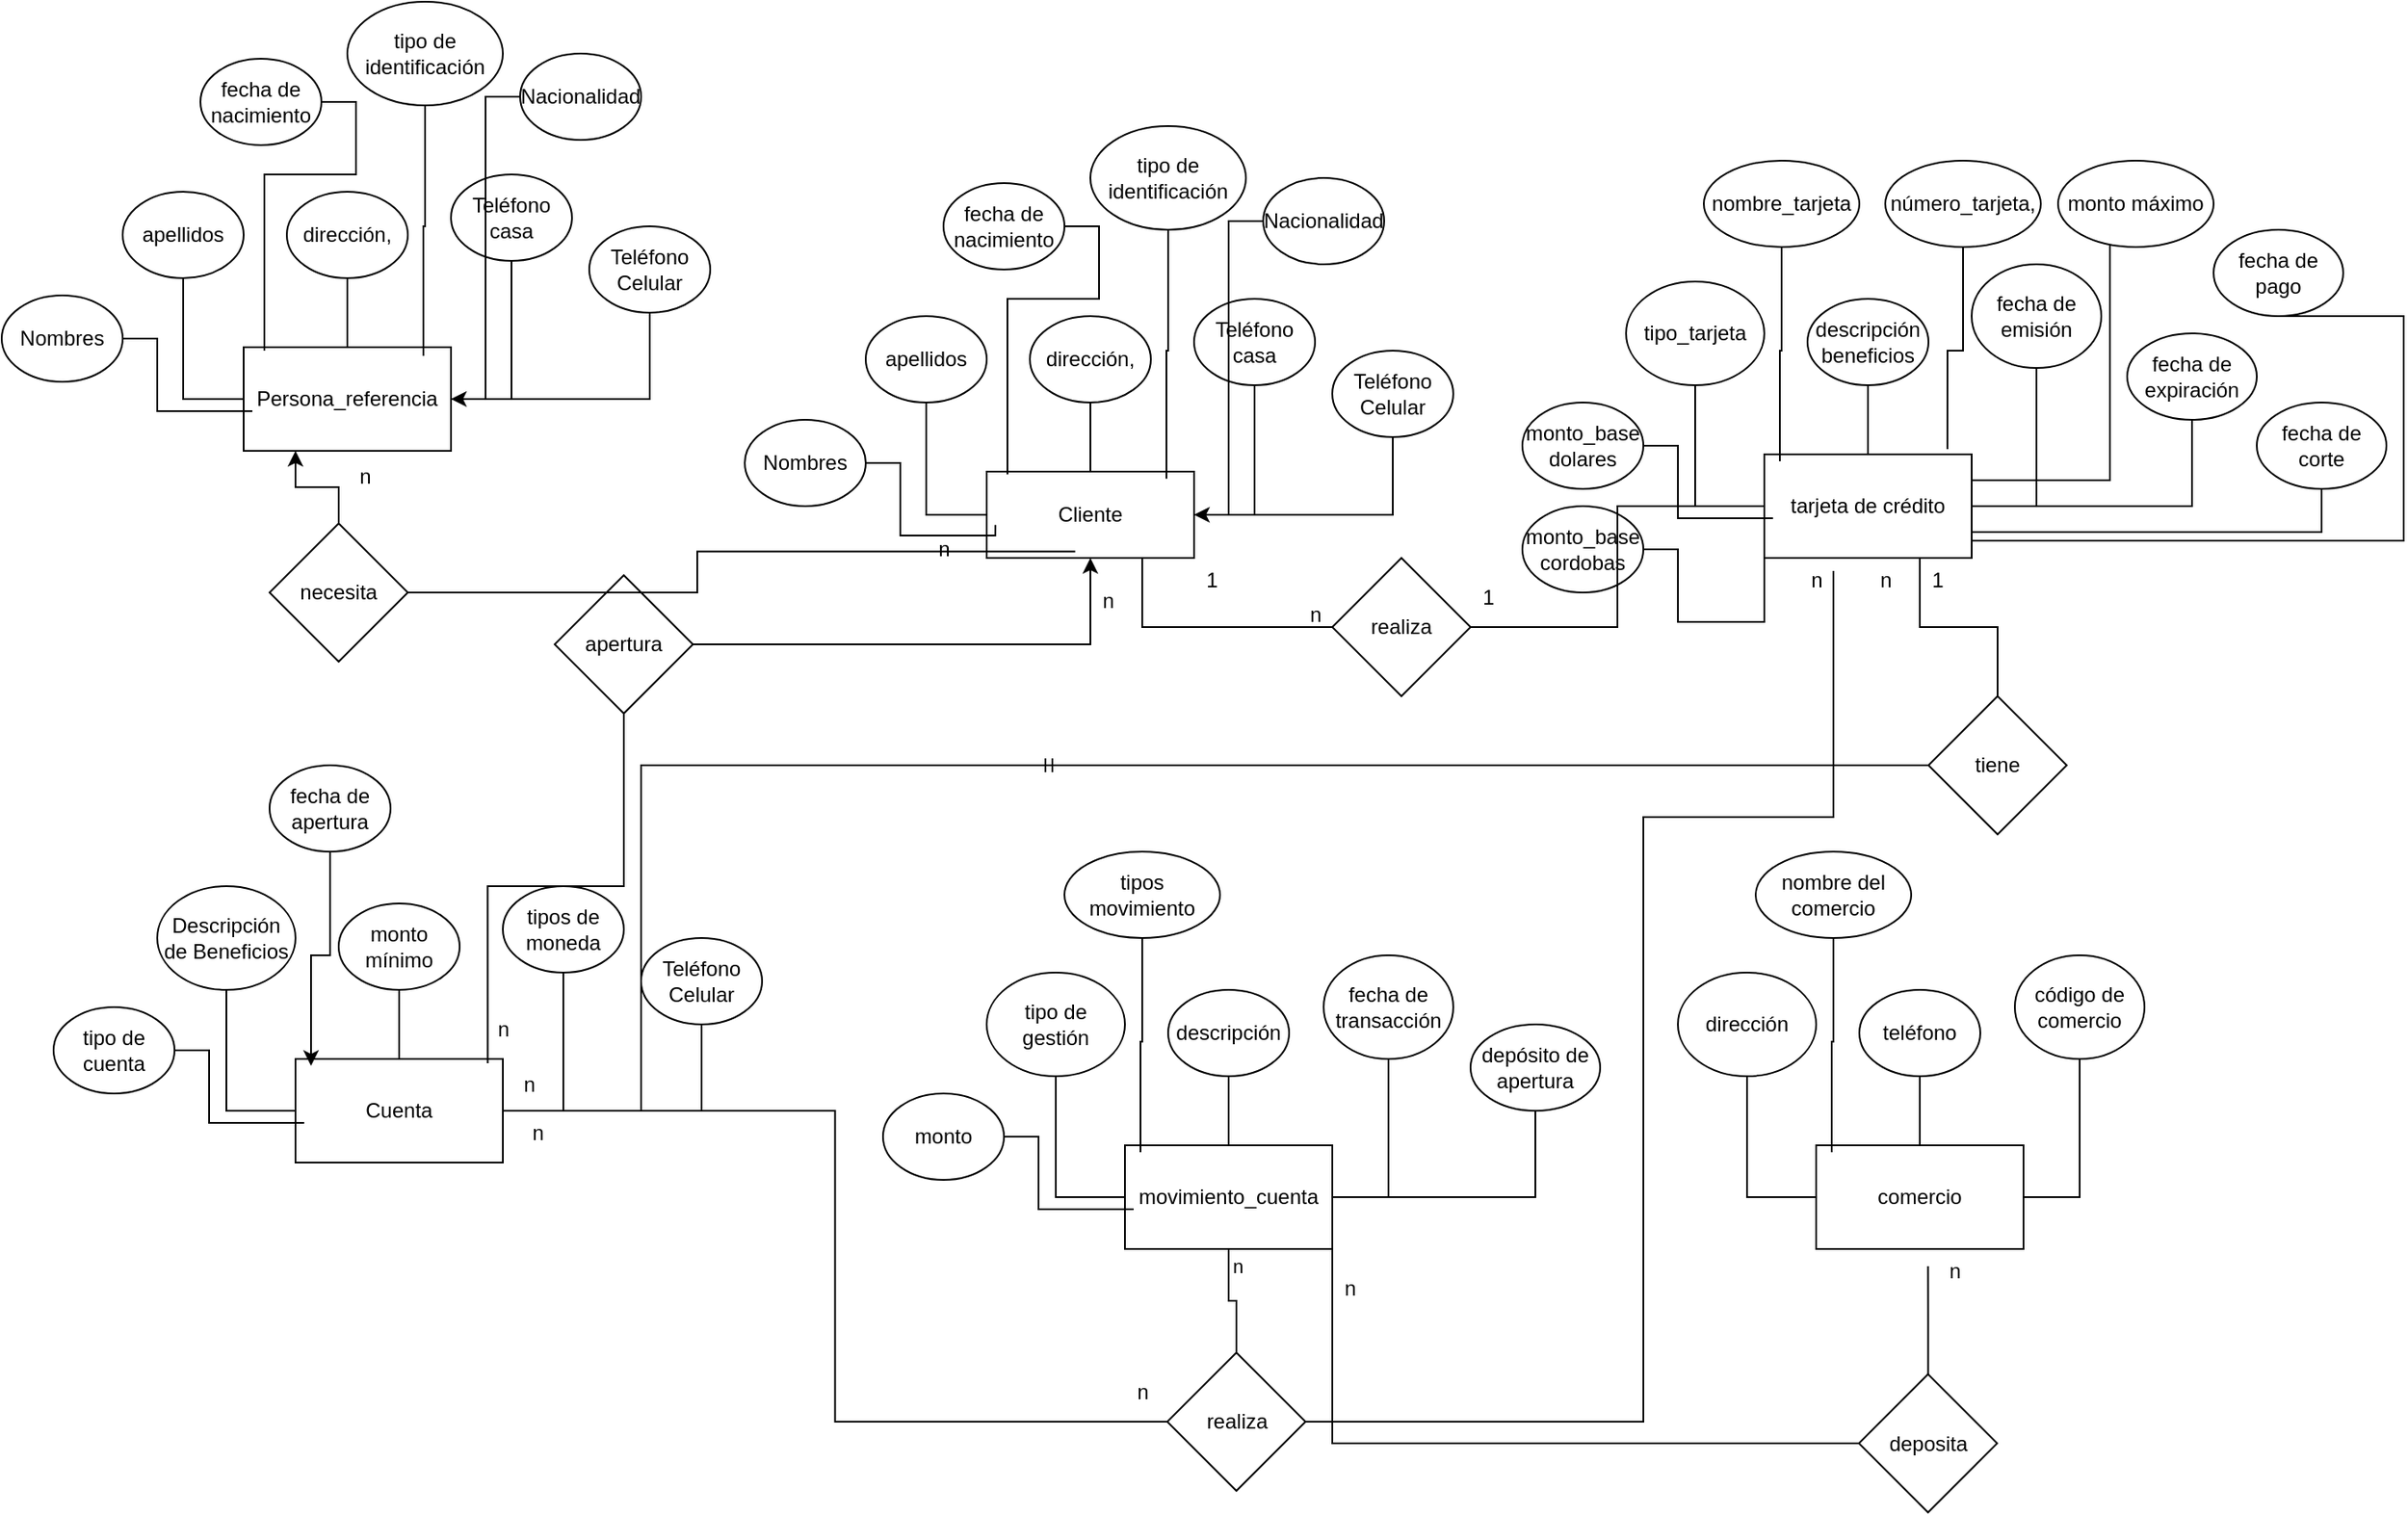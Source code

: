 <mxfile version="24.7.10">
  <diagram id="R2lEEEUBdFMjLlhIrx00" name="Page-1">
    <mxGraphModel dx="2338" dy="1905" grid="1" gridSize="10" guides="1" tooltips="1" connect="1" arrows="1" fold="1" page="1" pageScale="1" pageWidth="850" pageHeight="1100" math="0" shadow="0" extFonts="Permanent Marker^https://fonts.googleapis.com/css?family=Permanent+Marker">
      <root>
        <mxCell id="0" />
        <mxCell id="1" parent="0" />
        <mxCell id="Ena2i6sVs4dxq_soLPZg-1" value="Cliente" style="rounded=0;whiteSpace=wrap;html=1;" vertex="1" parent="1">
          <mxGeometry x="230" y="70" width="120" height="50" as="geometry" />
        </mxCell>
        <mxCell id="Ena2i6sVs4dxq_soLPZg-3" style="edgeStyle=orthogonalEdgeStyle;rounded=0;orthogonalLoop=1;jettySize=auto;html=1;endArrow=none;endFill=0;" edge="1" parent="1" source="Ena2i6sVs4dxq_soLPZg-2" target="Ena2i6sVs4dxq_soLPZg-1">
          <mxGeometry relative="1" as="geometry" />
        </mxCell>
        <mxCell id="Ena2i6sVs4dxq_soLPZg-2" value="dirección," style="ellipse;whiteSpace=wrap;html=1;" vertex="1" parent="1">
          <mxGeometry x="255" y="-20" width="70" height="50" as="geometry" />
        </mxCell>
        <mxCell id="Ena2i6sVs4dxq_soLPZg-4" style="edgeStyle=orthogonalEdgeStyle;rounded=0;orthogonalLoop=1;jettySize=auto;html=1;endArrow=none;endFill=0;entryX=0;entryY=0.5;entryDx=0;entryDy=0;" edge="1" source="Ena2i6sVs4dxq_soLPZg-5" parent="1" target="Ena2i6sVs4dxq_soLPZg-1">
          <mxGeometry relative="1" as="geometry">
            <mxPoint x="195" y="70" as="targetPoint" />
          </mxGeometry>
        </mxCell>
        <mxCell id="Ena2i6sVs4dxq_soLPZg-5" value="apellidos" style="ellipse;whiteSpace=wrap;html=1;" vertex="1" parent="1">
          <mxGeometry x="160" y="-20" width="70" height="50" as="geometry" />
        </mxCell>
        <mxCell id="Ena2i6sVs4dxq_soLPZg-6" style="edgeStyle=orthogonalEdgeStyle;rounded=0;orthogonalLoop=1;jettySize=auto;html=1;endArrow=none;endFill=0;entryX=1;entryY=0.5;entryDx=0;entryDy=0;" edge="1" source="Ena2i6sVs4dxq_soLPZg-7" parent="1" target="Ena2i6sVs4dxq_soLPZg-1">
          <mxGeometry relative="1" as="geometry">
            <mxPoint x="385" y="60" as="targetPoint" />
          </mxGeometry>
        </mxCell>
        <mxCell id="Ena2i6sVs4dxq_soLPZg-7" value="Teléfono casa" style="ellipse;whiteSpace=wrap;html=1;" vertex="1" parent="1">
          <mxGeometry x="350" y="-30" width="70" height="50" as="geometry" />
        </mxCell>
        <mxCell id="Ena2i6sVs4dxq_soLPZg-8" style="edgeStyle=orthogonalEdgeStyle;rounded=0;orthogonalLoop=1;jettySize=auto;html=1;endArrow=none;endFill=0;entryX=0.042;entryY=0.617;entryDx=0;entryDy=0;entryPerimeter=0;" edge="1" source="Ena2i6sVs4dxq_soLPZg-9" parent="1" target="Ena2i6sVs4dxq_soLPZg-1">
          <mxGeometry relative="1" as="geometry">
            <mxPoint x="130" y="140" as="targetPoint" />
            <Array as="points">
              <mxPoint x="180" y="65" />
              <mxPoint x="180" y="107" />
            </Array>
          </mxGeometry>
        </mxCell>
        <mxCell id="Ena2i6sVs4dxq_soLPZg-9" value="Nombres" style="ellipse;whiteSpace=wrap;html=1;" vertex="1" parent="1">
          <mxGeometry x="90" y="40" width="70" height="50" as="geometry" />
        </mxCell>
        <mxCell id="Ena2i6sVs4dxq_soLPZg-10" style="edgeStyle=orthogonalEdgeStyle;rounded=0;orthogonalLoop=1;jettySize=auto;html=1;endArrow=none;endFill=0;entryX=1;entryY=0.5;entryDx=0;entryDy=0;exitX=0.5;exitY=1;exitDx=0;exitDy=0;" edge="1" source="Ena2i6sVs4dxq_soLPZg-11" parent="1" target="Ena2i6sVs4dxq_soLPZg-1">
          <mxGeometry relative="1" as="geometry">
            <mxPoint x="465" y="90" as="targetPoint" />
          </mxGeometry>
        </mxCell>
        <mxCell id="Ena2i6sVs4dxq_soLPZg-11" value="Teléfono Celular" style="ellipse;whiteSpace=wrap;html=1;" vertex="1" parent="1">
          <mxGeometry x="430" width="70" height="50" as="geometry" />
        </mxCell>
        <mxCell id="Ena2i6sVs4dxq_soLPZg-14" value="tipo de identificación" style="ellipse;whiteSpace=wrap;html=1;" vertex="1" parent="1">
          <mxGeometry x="290" y="-130" width="90" height="60" as="geometry" />
        </mxCell>
        <mxCell id="Ena2i6sVs4dxq_soLPZg-15" style="edgeStyle=orthogonalEdgeStyle;rounded=0;orthogonalLoop=1;jettySize=auto;html=1;endArrow=none;endFill=0;entryX=0.1;entryY=0.033;entryDx=0;entryDy=0;entryPerimeter=0;" edge="1" source="Ena2i6sVs4dxq_soLPZg-16" parent="1" target="Ena2i6sVs4dxq_soLPZg-1">
          <mxGeometry relative="1" as="geometry">
            <mxPoint x="350" y="-30" as="targetPoint" />
            <Array as="points">
              <mxPoint x="295" y="-72" />
              <mxPoint x="295" y="-30" />
              <mxPoint x="242" y="-30" />
            </Array>
          </mxGeometry>
        </mxCell>
        <mxCell id="Ena2i6sVs4dxq_soLPZg-16" value="fecha de nacimiento" style="ellipse;whiteSpace=wrap;html=1;" vertex="1" parent="1">
          <mxGeometry x="205" y="-97" width="70" height="50" as="geometry" />
        </mxCell>
        <mxCell id="Ena2i6sVs4dxq_soLPZg-17" style="edgeStyle=orthogonalEdgeStyle;rounded=0;orthogonalLoop=1;jettySize=auto;html=1;entryX=0.867;entryY=0.083;entryDx=0;entryDy=0;entryPerimeter=0;endArrow=none;endFill=0;" edge="1" parent="1" source="Ena2i6sVs4dxq_soLPZg-14" target="Ena2i6sVs4dxq_soLPZg-1">
          <mxGeometry relative="1" as="geometry" />
        </mxCell>
        <mxCell id="Ena2i6sVs4dxq_soLPZg-19" style="edgeStyle=orthogonalEdgeStyle;rounded=0;orthogonalLoop=1;jettySize=auto;html=1;entryX=1;entryY=0.5;entryDx=0;entryDy=0;" edge="1" parent="1" source="Ena2i6sVs4dxq_soLPZg-18" target="Ena2i6sVs4dxq_soLPZg-1">
          <mxGeometry relative="1" as="geometry" />
        </mxCell>
        <mxCell id="Ena2i6sVs4dxq_soLPZg-18" value="Nacionalidad" style="ellipse;whiteSpace=wrap;html=1;" vertex="1" parent="1">
          <mxGeometry x="390" y="-100" width="70" height="50" as="geometry" />
        </mxCell>
        <mxCell id="Ena2i6sVs4dxq_soLPZg-142" style="edgeStyle=orthogonalEdgeStyle;rounded=0;orthogonalLoop=1;jettySize=auto;html=1;entryX=0;entryY=0.5;entryDx=0;entryDy=0;endArrow=none;endFill=0;" edge="1" parent="1" source="Ena2i6sVs4dxq_soLPZg-21" target="Ena2i6sVs4dxq_soLPZg-137">
          <mxGeometry relative="1" as="geometry" />
        </mxCell>
        <mxCell id="Ena2i6sVs4dxq_soLPZg-21" value="Cuenta" style="rounded=0;whiteSpace=wrap;html=1;" vertex="1" parent="1">
          <mxGeometry x="-170" y="410" width="120" height="60" as="geometry" />
        </mxCell>
        <mxCell id="Ena2i6sVs4dxq_soLPZg-22" style="edgeStyle=orthogonalEdgeStyle;rounded=0;orthogonalLoop=1;jettySize=auto;html=1;endArrow=none;endFill=0;" edge="1" source="Ena2i6sVs4dxq_soLPZg-23" target="Ena2i6sVs4dxq_soLPZg-21" parent="1">
          <mxGeometry relative="1" as="geometry" />
        </mxCell>
        <mxCell id="Ena2i6sVs4dxq_soLPZg-23" value="monto mínimo" style="ellipse;whiteSpace=wrap;html=1;" vertex="1" parent="1">
          <mxGeometry x="-145" y="320" width="70" height="50" as="geometry" />
        </mxCell>
        <mxCell id="Ena2i6sVs4dxq_soLPZg-24" style="edgeStyle=orthogonalEdgeStyle;rounded=0;orthogonalLoop=1;jettySize=auto;html=1;endArrow=none;endFill=0;entryX=0;entryY=0.5;entryDx=0;entryDy=0;" edge="1" source="Ena2i6sVs4dxq_soLPZg-25" target="Ena2i6sVs4dxq_soLPZg-21" parent="1">
          <mxGeometry relative="1" as="geometry">
            <mxPoint x="-205" y="410" as="targetPoint" />
          </mxGeometry>
        </mxCell>
        <mxCell id="Ena2i6sVs4dxq_soLPZg-25" value="Descripción de Beneficios" style="ellipse;whiteSpace=wrap;html=1;" vertex="1" parent="1">
          <mxGeometry x="-250" y="310" width="80" height="60" as="geometry" />
        </mxCell>
        <mxCell id="Ena2i6sVs4dxq_soLPZg-26" style="edgeStyle=orthogonalEdgeStyle;rounded=0;orthogonalLoop=1;jettySize=auto;html=1;endArrow=none;endFill=0;entryX=1;entryY=0.5;entryDx=0;entryDy=0;" edge="1" source="Ena2i6sVs4dxq_soLPZg-27" target="Ena2i6sVs4dxq_soLPZg-21" parent="1">
          <mxGeometry relative="1" as="geometry">
            <mxPoint x="-15" y="400" as="targetPoint" />
          </mxGeometry>
        </mxCell>
        <mxCell id="Ena2i6sVs4dxq_soLPZg-27" value="tipos de moneda" style="ellipse;whiteSpace=wrap;html=1;" vertex="1" parent="1">
          <mxGeometry x="-50" y="310" width="70" height="50" as="geometry" />
        </mxCell>
        <mxCell id="Ena2i6sVs4dxq_soLPZg-28" style="edgeStyle=orthogonalEdgeStyle;rounded=0;orthogonalLoop=1;jettySize=auto;html=1;endArrow=none;endFill=0;entryX=0.042;entryY=0.617;entryDx=0;entryDy=0;entryPerimeter=0;" edge="1" source="Ena2i6sVs4dxq_soLPZg-29" target="Ena2i6sVs4dxq_soLPZg-21" parent="1">
          <mxGeometry relative="1" as="geometry">
            <mxPoint x="-270" y="480" as="targetPoint" />
            <Array as="points">
              <mxPoint x="-220" y="405" />
              <mxPoint x="-220" y="447" />
            </Array>
          </mxGeometry>
        </mxCell>
        <mxCell id="Ena2i6sVs4dxq_soLPZg-29" value="tipo de cuenta" style="ellipse;whiteSpace=wrap;html=1;" vertex="1" parent="1">
          <mxGeometry x="-310" y="380" width="70" height="50" as="geometry" />
        </mxCell>
        <mxCell id="Ena2i6sVs4dxq_soLPZg-30" style="edgeStyle=orthogonalEdgeStyle;rounded=0;orthogonalLoop=1;jettySize=auto;html=1;endArrow=none;endFill=0;entryX=1;entryY=0.5;entryDx=0;entryDy=0;exitX=0.5;exitY=1;exitDx=0;exitDy=0;" edge="1" source="Ena2i6sVs4dxq_soLPZg-31" target="Ena2i6sVs4dxq_soLPZg-21" parent="1">
          <mxGeometry relative="1" as="geometry">
            <mxPoint x="65" y="430" as="targetPoint" />
          </mxGeometry>
        </mxCell>
        <mxCell id="Ena2i6sVs4dxq_soLPZg-31" value="Teléfono Celular" style="ellipse;whiteSpace=wrap;html=1;" vertex="1" parent="1">
          <mxGeometry x="30" y="340" width="70" height="50" as="geometry" />
        </mxCell>
        <mxCell id="Ena2i6sVs4dxq_soLPZg-42" value="fecha de apertura" style="ellipse;whiteSpace=wrap;html=1;" vertex="1" parent="1">
          <mxGeometry x="-185" y="240" width="70" height="50" as="geometry" />
        </mxCell>
        <mxCell id="Ena2i6sVs4dxq_soLPZg-46" style="edgeStyle=orthogonalEdgeStyle;rounded=0;orthogonalLoop=1;jettySize=auto;html=1;entryX=0.075;entryY=0.067;entryDx=0;entryDy=0;entryPerimeter=0;" edge="1" parent="1" source="Ena2i6sVs4dxq_soLPZg-42" target="Ena2i6sVs4dxq_soLPZg-21">
          <mxGeometry relative="1" as="geometry" />
        </mxCell>
        <mxCell id="Ena2i6sVs4dxq_soLPZg-47" value="movimiento_cuenta" style="rounded=0;whiteSpace=wrap;html=1;" vertex="1" parent="1">
          <mxGeometry x="310" y="460" width="120" height="60" as="geometry" />
        </mxCell>
        <mxCell id="Ena2i6sVs4dxq_soLPZg-48" style="edgeStyle=orthogonalEdgeStyle;rounded=0;orthogonalLoop=1;jettySize=auto;html=1;endArrow=none;endFill=0;" edge="1" source="Ena2i6sVs4dxq_soLPZg-49" target="Ena2i6sVs4dxq_soLPZg-47" parent="1">
          <mxGeometry relative="1" as="geometry" />
        </mxCell>
        <mxCell id="Ena2i6sVs4dxq_soLPZg-49" value="descripción" style="ellipse;whiteSpace=wrap;html=1;" vertex="1" parent="1">
          <mxGeometry x="335" y="370" width="70" height="50" as="geometry" />
        </mxCell>
        <mxCell id="Ena2i6sVs4dxq_soLPZg-50" style="edgeStyle=orthogonalEdgeStyle;rounded=0;orthogonalLoop=1;jettySize=auto;html=1;endArrow=none;endFill=0;entryX=0;entryY=0.5;entryDx=0;entryDy=0;" edge="1" source="Ena2i6sVs4dxq_soLPZg-51" target="Ena2i6sVs4dxq_soLPZg-47" parent="1">
          <mxGeometry relative="1" as="geometry">
            <mxPoint x="275" y="460" as="targetPoint" />
          </mxGeometry>
        </mxCell>
        <mxCell id="Ena2i6sVs4dxq_soLPZg-51" value="tipo de gestión" style="ellipse;whiteSpace=wrap;html=1;" vertex="1" parent="1">
          <mxGeometry x="230" y="360" width="80" height="60" as="geometry" />
        </mxCell>
        <mxCell id="Ena2i6sVs4dxq_soLPZg-52" style="edgeStyle=orthogonalEdgeStyle;rounded=0;orthogonalLoop=1;jettySize=auto;html=1;endArrow=none;endFill=0;entryX=1;entryY=0.5;entryDx=0;entryDy=0;" edge="1" source="Ena2i6sVs4dxq_soLPZg-53" target="Ena2i6sVs4dxq_soLPZg-47" parent="1">
          <mxGeometry relative="1" as="geometry">
            <mxPoint x="465" y="450" as="targetPoint" />
          </mxGeometry>
        </mxCell>
        <mxCell id="Ena2i6sVs4dxq_soLPZg-53" value="fecha de transacción" style="ellipse;whiteSpace=wrap;html=1;" vertex="1" parent="1">
          <mxGeometry x="425" y="350" width="75" height="60" as="geometry" />
        </mxCell>
        <mxCell id="Ena2i6sVs4dxq_soLPZg-54" style="edgeStyle=orthogonalEdgeStyle;rounded=0;orthogonalLoop=1;jettySize=auto;html=1;endArrow=none;endFill=0;entryX=0.042;entryY=0.617;entryDx=0;entryDy=0;entryPerimeter=0;" edge="1" source="Ena2i6sVs4dxq_soLPZg-55" target="Ena2i6sVs4dxq_soLPZg-47" parent="1">
          <mxGeometry relative="1" as="geometry">
            <mxPoint x="210" y="530" as="targetPoint" />
            <Array as="points">
              <mxPoint x="260" y="455" />
              <mxPoint x="260" y="497" />
            </Array>
          </mxGeometry>
        </mxCell>
        <mxCell id="Ena2i6sVs4dxq_soLPZg-55" value="monto" style="ellipse;whiteSpace=wrap;html=1;" vertex="1" parent="1">
          <mxGeometry x="170" y="430" width="70" height="50" as="geometry" />
        </mxCell>
        <mxCell id="Ena2i6sVs4dxq_soLPZg-56" style="edgeStyle=orthogonalEdgeStyle;rounded=0;orthogonalLoop=1;jettySize=auto;html=1;endArrow=none;endFill=0;entryX=1;entryY=0.5;entryDx=0;entryDy=0;exitX=0.5;exitY=1;exitDx=0;exitDy=0;" edge="1" source="Ena2i6sVs4dxq_soLPZg-57" target="Ena2i6sVs4dxq_soLPZg-47" parent="1">
          <mxGeometry relative="1" as="geometry">
            <mxPoint x="545" y="480" as="targetPoint" />
          </mxGeometry>
        </mxCell>
        <mxCell id="Ena2i6sVs4dxq_soLPZg-57" value="depósito de apertura" style="ellipse;whiteSpace=wrap;html=1;" vertex="1" parent="1">
          <mxGeometry x="510" y="390" width="75" height="50" as="geometry" />
        </mxCell>
        <mxCell id="Ena2i6sVs4dxq_soLPZg-58" value="tipos&lt;div&gt;movimiento&lt;/div&gt;" style="ellipse;whiteSpace=wrap;html=1;" vertex="1" parent="1">
          <mxGeometry x="275" y="290" width="90" height="50" as="geometry" />
        </mxCell>
        <mxCell id="Ena2i6sVs4dxq_soLPZg-59" style="edgeStyle=orthogonalEdgeStyle;rounded=0;orthogonalLoop=1;jettySize=auto;html=1;entryX=0.075;entryY=0.067;entryDx=0;entryDy=0;entryPerimeter=0;endArrow=none;endFill=0;" edge="1" source="Ena2i6sVs4dxq_soLPZg-58" target="Ena2i6sVs4dxq_soLPZg-47" parent="1">
          <mxGeometry relative="1" as="geometry" />
        </mxCell>
        <mxCell id="Ena2i6sVs4dxq_soLPZg-60" value="tarjeta de crédito" style="rounded=0;whiteSpace=wrap;html=1;" vertex="1" parent="1">
          <mxGeometry x="680" y="60" width="120" height="60" as="geometry" />
        </mxCell>
        <mxCell id="Ena2i6sVs4dxq_soLPZg-61" style="edgeStyle=orthogonalEdgeStyle;rounded=0;orthogonalLoop=1;jettySize=auto;html=1;endArrow=none;endFill=0;" edge="1" source="Ena2i6sVs4dxq_soLPZg-62" target="Ena2i6sVs4dxq_soLPZg-60" parent="1">
          <mxGeometry relative="1" as="geometry" />
        </mxCell>
        <mxCell id="Ena2i6sVs4dxq_soLPZg-62" value="descripción beneficios" style="ellipse;whiteSpace=wrap;html=1;" vertex="1" parent="1">
          <mxGeometry x="705" y="-30" width="70" height="50" as="geometry" />
        </mxCell>
        <mxCell id="Ena2i6sVs4dxq_soLPZg-63" style="edgeStyle=orthogonalEdgeStyle;rounded=0;orthogonalLoop=1;jettySize=auto;html=1;endArrow=none;endFill=0;entryX=0;entryY=0.5;entryDx=0;entryDy=0;" edge="1" source="Ena2i6sVs4dxq_soLPZg-64" target="Ena2i6sVs4dxq_soLPZg-60" parent="1">
          <mxGeometry relative="1" as="geometry">
            <mxPoint x="645" y="60" as="targetPoint" />
          </mxGeometry>
        </mxCell>
        <mxCell id="Ena2i6sVs4dxq_soLPZg-64" value="tipo_tarjeta" style="ellipse;whiteSpace=wrap;html=1;" vertex="1" parent="1">
          <mxGeometry x="600" y="-40" width="80" height="60" as="geometry" />
        </mxCell>
        <mxCell id="Ena2i6sVs4dxq_soLPZg-65" style="edgeStyle=orthogonalEdgeStyle;rounded=0;orthogonalLoop=1;jettySize=auto;html=1;endArrow=none;endFill=0;entryX=1;entryY=0.5;entryDx=0;entryDy=0;" edge="1" source="Ena2i6sVs4dxq_soLPZg-66" target="Ena2i6sVs4dxq_soLPZg-60" parent="1">
          <mxGeometry relative="1" as="geometry">
            <mxPoint x="835" y="50" as="targetPoint" />
          </mxGeometry>
        </mxCell>
        <mxCell id="Ena2i6sVs4dxq_soLPZg-66" value="fecha de emisión" style="ellipse;whiteSpace=wrap;html=1;" vertex="1" parent="1">
          <mxGeometry x="800" y="-50" width="75" height="60" as="geometry" />
        </mxCell>
        <mxCell id="Ena2i6sVs4dxq_soLPZg-67" style="edgeStyle=orthogonalEdgeStyle;rounded=0;orthogonalLoop=1;jettySize=auto;html=1;endArrow=none;endFill=0;entryX=0.042;entryY=0.617;entryDx=0;entryDy=0;entryPerimeter=0;" edge="1" source="Ena2i6sVs4dxq_soLPZg-68" target="Ena2i6sVs4dxq_soLPZg-60" parent="1">
          <mxGeometry relative="1" as="geometry">
            <mxPoint x="580" y="130" as="targetPoint" />
            <Array as="points">
              <mxPoint x="630" y="55" />
              <mxPoint x="630" y="97" />
            </Array>
          </mxGeometry>
        </mxCell>
        <mxCell id="Ena2i6sVs4dxq_soLPZg-68" value="monto_base&lt;div&gt;dolares&lt;/div&gt;" style="ellipse;whiteSpace=wrap;html=1;" vertex="1" parent="1">
          <mxGeometry x="540" y="30" width="70" height="50" as="geometry" />
        </mxCell>
        <mxCell id="Ena2i6sVs4dxq_soLPZg-69" style="edgeStyle=orthogonalEdgeStyle;rounded=0;orthogonalLoop=1;jettySize=auto;html=1;endArrow=none;endFill=0;entryX=1;entryY=0.5;entryDx=0;entryDy=0;exitX=0.5;exitY=1;exitDx=0;exitDy=0;" edge="1" source="Ena2i6sVs4dxq_soLPZg-70" target="Ena2i6sVs4dxq_soLPZg-60" parent="1">
          <mxGeometry relative="1" as="geometry">
            <mxPoint x="915" y="80" as="targetPoint" />
          </mxGeometry>
        </mxCell>
        <mxCell id="Ena2i6sVs4dxq_soLPZg-70" value="fecha de expiración" style="ellipse;whiteSpace=wrap;html=1;" vertex="1" parent="1">
          <mxGeometry x="890" y="-10" width="75" height="50" as="geometry" />
        </mxCell>
        <mxCell id="Ena2i6sVs4dxq_soLPZg-71" value="nombre_tarjeta" style="ellipse;whiteSpace=wrap;html=1;" vertex="1" parent="1">
          <mxGeometry x="645" y="-110" width="90" height="50" as="geometry" />
        </mxCell>
        <mxCell id="Ena2i6sVs4dxq_soLPZg-72" style="edgeStyle=orthogonalEdgeStyle;rounded=0;orthogonalLoop=1;jettySize=auto;html=1;entryX=0.075;entryY=0.067;entryDx=0;entryDy=0;entryPerimeter=0;endArrow=none;endFill=0;" edge="1" source="Ena2i6sVs4dxq_soLPZg-71" target="Ena2i6sVs4dxq_soLPZg-60" parent="1">
          <mxGeometry relative="1" as="geometry" />
        </mxCell>
        <mxCell id="Ena2i6sVs4dxq_soLPZg-73" style="edgeStyle=orthogonalEdgeStyle;rounded=0;orthogonalLoop=1;jettySize=auto;html=1;endArrow=none;endFill=0;entryX=0;entryY=0.75;entryDx=0;entryDy=0;" edge="1" source="Ena2i6sVs4dxq_soLPZg-74" parent="1" target="Ena2i6sVs4dxq_soLPZg-60">
          <mxGeometry relative="1" as="geometry">
            <mxPoint x="685" y="157" as="targetPoint" />
            <Array as="points">
              <mxPoint x="630" y="115" />
              <mxPoint x="630" y="157" />
              <mxPoint x="680" y="157" />
            </Array>
          </mxGeometry>
        </mxCell>
        <mxCell id="Ena2i6sVs4dxq_soLPZg-74" value="monto_base&lt;div&gt;cordobas&lt;/div&gt;" style="ellipse;whiteSpace=wrap;html=1;" vertex="1" parent="1">
          <mxGeometry x="540" y="90" width="70" height="50" as="geometry" />
        </mxCell>
        <mxCell id="Ena2i6sVs4dxq_soLPZg-76" value="número_tarjeta," style="ellipse;whiteSpace=wrap;html=1;" vertex="1" parent="1">
          <mxGeometry x="750" y="-110" width="90" height="50" as="geometry" />
        </mxCell>
        <mxCell id="Ena2i6sVs4dxq_soLPZg-77" style="edgeStyle=orthogonalEdgeStyle;rounded=0;orthogonalLoop=1;jettySize=auto;html=1;entryX=0.883;entryY=-0.05;entryDx=0;entryDy=0;entryPerimeter=0;endArrow=none;endFill=0;" edge="1" source="Ena2i6sVs4dxq_soLPZg-76" parent="1" target="Ena2i6sVs4dxq_soLPZg-60">
          <mxGeometry relative="1" as="geometry">
            <mxPoint x="779" y="60" as="targetPoint" />
          </mxGeometry>
        </mxCell>
        <mxCell id="Ena2i6sVs4dxq_soLPZg-78" value="monto máximo" style="ellipse;whiteSpace=wrap;html=1;" vertex="1" parent="1">
          <mxGeometry x="850" y="-110" width="90" height="50" as="geometry" />
        </mxCell>
        <mxCell id="Ena2i6sVs4dxq_soLPZg-79" style="edgeStyle=orthogonalEdgeStyle;rounded=0;orthogonalLoop=1;jettySize=auto;html=1;entryX=1;entryY=0.25;entryDx=0;entryDy=0;endArrow=none;endFill=0;" edge="1" source="Ena2i6sVs4dxq_soLPZg-78" parent="1" target="Ena2i6sVs4dxq_soLPZg-60">
          <mxGeometry relative="1" as="geometry">
            <mxPoint x="876" y="60" as="targetPoint" />
            <Array as="points">
              <mxPoint x="880" y="75" />
            </Array>
          </mxGeometry>
        </mxCell>
        <mxCell id="Ena2i6sVs4dxq_soLPZg-81" value="fecha de corte" style="ellipse;whiteSpace=wrap;html=1;" vertex="1" parent="1">
          <mxGeometry x="965" y="30" width="75" height="50" as="geometry" />
        </mxCell>
        <mxCell id="Ena2i6sVs4dxq_soLPZg-82" style="edgeStyle=orthogonalEdgeStyle;rounded=0;orthogonalLoop=1;jettySize=auto;html=1;endArrow=none;endFill=0;entryX=1;entryY=0.75;entryDx=0;entryDy=0;exitX=0.5;exitY=1;exitDx=0;exitDy=0;" edge="1" source="Ena2i6sVs4dxq_soLPZg-81" parent="1" target="Ena2i6sVs4dxq_soLPZg-60">
          <mxGeometry relative="1" as="geometry">
            <mxPoint x="875" y="130" as="targetPoint" />
          </mxGeometry>
        </mxCell>
        <mxCell id="Ena2i6sVs4dxq_soLPZg-84" value="fecha de pago" style="ellipse;whiteSpace=wrap;html=1;" vertex="1" parent="1">
          <mxGeometry x="940" y="-70" width="75" height="50" as="geometry" />
        </mxCell>
        <mxCell id="Ena2i6sVs4dxq_soLPZg-85" style="edgeStyle=orthogonalEdgeStyle;rounded=0;orthogonalLoop=1;jettySize=auto;html=1;endArrow=none;endFill=0;exitX=0.5;exitY=1;exitDx=0;exitDy=0;entryX=1;entryY=0.75;entryDx=0;entryDy=0;" edge="1" source="Ena2i6sVs4dxq_soLPZg-84" parent="1" target="Ena2i6sVs4dxq_soLPZg-60">
          <mxGeometry relative="1" as="geometry">
            <mxPoint x="840" y="110" as="targetPoint" />
            <Array as="points">
              <mxPoint x="1050" y="-20" />
              <mxPoint x="1050" y="110" />
              <mxPoint x="800" y="110" />
            </Array>
          </mxGeometry>
        </mxCell>
        <mxCell id="Ena2i6sVs4dxq_soLPZg-86" value="Persona_referencia" style="rounded=0;whiteSpace=wrap;html=1;" vertex="1" parent="1">
          <mxGeometry x="-200" y="-2" width="120" height="60" as="geometry" />
        </mxCell>
        <mxCell id="Ena2i6sVs4dxq_soLPZg-87" style="edgeStyle=orthogonalEdgeStyle;rounded=0;orthogonalLoop=1;jettySize=auto;html=1;endArrow=none;endFill=0;" edge="1" source="Ena2i6sVs4dxq_soLPZg-88" target="Ena2i6sVs4dxq_soLPZg-86" parent="1">
          <mxGeometry relative="1" as="geometry" />
        </mxCell>
        <mxCell id="Ena2i6sVs4dxq_soLPZg-88" value="dirección," style="ellipse;whiteSpace=wrap;html=1;" vertex="1" parent="1">
          <mxGeometry x="-175" y="-92" width="70" height="50" as="geometry" />
        </mxCell>
        <mxCell id="Ena2i6sVs4dxq_soLPZg-89" style="edgeStyle=orthogonalEdgeStyle;rounded=0;orthogonalLoop=1;jettySize=auto;html=1;endArrow=none;endFill=0;entryX=0;entryY=0.5;entryDx=0;entryDy=0;" edge="1" source="Ena2i6sVs4dxq_soLPZg-90" target="Ena2i6sVs4dxq_soLPZg-86" parent="1">
          <mxGeometry relative="1" as="geometry">
            <mxPoint x="-235" y="-2" as="targetPoint" />
          </mxGeometry>
        </mxCell>
        <mxCell id="Ena2i6sVs4dxq_soLPZg-90" value="apellidos" style="ellipse;whiteSpace=wrap;html=1;" vertex="1" parent="1">
          <mxGeometry x="-270" y="-92" width="70" height="50" as="geometry" />
        </mxCell>
        <mxCell id="Ena2i6sVs4dxq_soLPZg-91" style="edgeStyle=orthogonalEdgeStyle;rounded=0;orthogonalLoop=1;jettySize=auto;html=1;endArrow=none;endFill=0;entryX=1;entryY=0.5;entryDx=0;entryDy=0;" edge="1" source="Ena2i6sVs4dxq_soLPZg-92" target="Ena2i6sVs4dxq_soLPZg-86" parent="1">
          <mxGeometry relative="1" as="geometry">
            <mxPoint x="-45" y="-12" as="targetPoint" />
          </mxGeometry>
        </mxCell>
        <mxCell id="Ena2i6sVs4dxq_soLPZg-92" value="Teléfono casa" style="ellipse;whiteSpace=wrap;html=1;" vertex="1" parent="1">
          <mxGeometry x="-80" y="-102" width="70" height="50" as="geometry" />
        </mxCell>
        <mxCell id="Ena2i6sVs4dxq_soLPZg-93" style="edgeStyle=orthogonalEdgeStyle;rounded=0;orthogonalLoop=1;jettySize=auto;html=1;endArrow=none;endFill=0;entryX=0.042;entryY=0.617;entryDx=0;entryDy=0;entryPerimeter=0;" edge="1" source="Ena2i6sVs4dxq_soLPZg-94" target="Ena2i6sVs4dxq_soLPZg-86" parent="1">
          <mxGeometry relative="1" as="geometry">
            <mxPoint x="-300" y="68" as="targetPoint" />
            <Array as="points">
              <mxPoint x="-250" y="-7" />
              <mxPoint x="-250" y="35" />
            </Array>
          </mxGeometry>
        </mxCell>
        <mxCell id="Ena2i6sVs4dxq_soLPZg-94" value="Nombres" style="ellipse;whiteSpace=wrap;html=1;" vertex="1" parent="1">
          <mxGeometry x="-340" y="-32" width="70" height="50" as="geometry" />
        </mxCell>
        <mxCell id="Ena2i6sVs4dxq_soLPZg-95" style="edgeStyle=orthogonalEdgeStyle;rounded=0;orthogonalLoop=1;jettySize=auto;html=1;endArrow=none;endFill=0;entryX=1;entryY=0.5;entryDx=0;entryDy=0;exitX=0.5;exitY=1;exitDx=0;exitDy=0;" edge="1" source="Ena2i6sVs4dxq_soLPZg-96" target="Ena2i6sVs4dxq_soLPZg-86" parent="1">
          <mxGeometry relative="1" as="geometry">
            <mxPoint x="35" y="18" as="targetPoint" />
          </mxGeometry>
        </mxCell>
        <mxCell id="Ena2i6sVs4dxq_soLPZg-96" value="Teléfono Celular" style="ellipse;whiteSpace=wrap;html=1;" vertex="1" parent="1">
          <mxGeometry y="-72" width="70" height="50" as="geometry" />
        </mxCell>
        <mxCell id="Ena2i6sVs4dxq_soLPZg-97" value="tipo de identificación" style="ellipse;whiteSpace=wrap;html=1;" vertex="1" parent="1">
          <mxGeometry x="-140" y="-202" width="90" height="60" as="geometry" />
        </mxCell>
        <mxCell id="Ena2i6sVs4dxq_soLPZg-98" style="edgeStyle=orthogonalEdgeStyle;rounded=0;orthogonalLoop=1;jettySize=auto;html=1;endArrow=none;endFill=0;entryX=0.1;entryY=0.033;entryDx=0;entryDy=0;entryPerimeter=0;" edge="1" source="Ena2i6sVs4dxq_soLPZg-99" target="Ena2i6sVs4dxq_soLPZg-86" parent="1">
          <mxGeometry relative="1" as="geometry">
            <mxPoint x="-80" y="-102" as="targetPoint" />
            <Array as="points">
              <mxPoint x="-135" y="-144" />
              <mxPoint x="-135" y="-102" />
              <mxPoint x="-188" y="-102" />
            </Array>
          </mxGeometry>
        </mxCell>
        <mxCell id="Ena2i6sVs4dxq_soLPZg-99" value="fecha de nacimiento" style="ellipse;whiteSpace=wrap;html=1;" vertex="1" parent="1">
          <mxGeometry x="-225" y="-169" width="70" height="50" as="geometry" />
        </mxCell>
        <mxCell id="Ena2i6sVs4dxq_soLPZg-100" style="edgeStyle=orthogonalEdgeStyle;rounded=0;orthogonalLoop=1;jettySize=auto;html=1;entryX=0.867;entryY=0.083;entryDx=0;entryDy=0;entryPerimeter=0;endArrow=none;endFill=0;" edge="1" source="Ena2i6sVs4dxq_soLPZg-97" target="Ena2i6sVs4dxq_soLPZg-86" parent="1">
          <mxGeometry relative="1" as="geometry" />
        </mxCell>
        <mxCell id="Ena2i6sVs4dxq_soLPZg-101" style="edgeStyle=orthogonalEdgeStyle;rounded=0;orthogonalLoop=1;jettySize=auto;html=1;entryX=1;entryY=0.5;entryDx=0;entryDy=0;" edge="1" source="Ena2i6sVs4dxq_soLPZg-102" target="Ena2i6sVs4dxq_soLPZg-86" parent="1">
          <mxGeometry relative="1" as="geometry" />
        </mxCell>
        <mxCell id="Ena2i6sVs4dxq_soLPZg-102" value="Nacionalidad" style="ellipse;whiteSpace=wrap;html=1;" vertex="1" parent="1">
          <mxGeometry x="-40" y="-172" width="70" height="50" as="geometry" />
        </mxCell>
        <mxCell id="Ena2i6sVs4dxq_soLPZg-103" value="comercio" style="rounded=0;whiteSpace=wrap;html=1;" vertex="1" parent="1">
          <mxGeometry x="710" y="460" width="120" height="60" as="geometry" />
        </mxCell>
        <mxCell id="Ena2i6sVs4dxq_soLPZg-104" style="edgeStyle=orthogonalEdgeStyle;rounded=0;orthogonalLoop=1;jettySize=auto;html=1;endArrow=none;endFill=0;" edge="1" source="Ena2i6sVs4dxq_soLPZg-105" target="Ena2i6sVs4dxq_soLPZg-103" parent="1">
          <mxGeometry relative="1" as="geometry" />
        </mxCell>
        <mxCell id="Ena2i6sVs4dxq_soLPZg-105" value="teléfono" style="ellipse;whiteSpace=wrap;html=1;" vertex="1" parent="1">
          <mxGeometry x="735" y="370" width="70" height="50" as="geometry" />
        </mxCell>
        <mxCell id="Ena2i6sVs4dxq_soLPZg-106" style="edgeStyle=orthogonalEdgeStyle;rounded=0;orthogonalLoop=1;jettySize=auto;html=1;endArrow=none;endFill=0;entryX=0;entryY=0.5;entryDx=0;entryDy=0;" edge="1" source="Ena2i6sVs4dxq_soLPZg-107" target="Ena2i6sVs4dxq_soLPZg-103" parent="1">
          <mxGeometry relative="1" as="geometry">
            <mxPoint x="675" y="460" as="targetPoint" />
          </mxGeometry>
        </mxCell>
        <mxCell id="Ena2i6sVs4dxq_soLPZg-107" value="dirección" style="ellipse;whiteSpace=wrap;html=1;" vertex="1" parent="1">
          <mxGeometry x="630" y="360" width="80" height="60" as="geometry" />
        </mxCell>
        <mxCell id="Ena2i6sVs4dxq_soLPZg-108" style="edgeStyle=orthogonalEdgeStyle;rounded=0;orthogonalLoop=1;jettySize=auto;html=1;endArrow=none;endFill=0;entryX=1;entryY=0.5;entryDx=0;entryDy=0;" edge="1" source="Ena2i6sVs4dxq_soLPZg-109" target="Ena2i6sVs4dxq_soLPZg-103" parent="1">
          <mxGeometry relative="1" as="geometry">
            <mxPoint x="865" y="450" as="targetPoint" />
          </mxGeometry>
        </mxCell>
        <mxCell id="Ena2i6sVs4dxq_soLPZg-109" value="código de comercio" style="ellipse;whiteSpace=wrap;html=1;" vertex="1" parent="1">
          <mxGeometry x="825" y="350" width="75" height="60" as="geometry" />
        </mxCell>
        <mxCell id="Ena2i6sVs4dxq_soLPZg-114" value="nombre del comercio" style="ellipse;whiteSpace=wrap;html=1;" vertex="1" parent="1">
          <mxGeometry x="675" y="290" width="90" height="50" as="geometry" />
        </mxCell>
        <mxCell id="Ena2i6sVs4dxq_soLPZg-115" style="edgeStyle=orthogonalEdgeStyle;rounded=0;orthogonalLoop=1;jettySize=auto;html=1;entryX=0.075;entryY=0.067;entryDx=0;entryDy=0;entryPerimeter=0;endArrow=none;endFill=0;" edge="1" source="Ena2i6sVs4dxq_soLPZg-114" target="Ena2i6sVs4dxq_soLPZg-103" parent="1">
          <mxGeometry relative="1" as="geometry" />
        </mxCell>
        <mxCell id="Ena2i6sVs4dxq_soLPZg-116" style="edgeStyle=orthogonalEdgeStyle;rounded=0;orthogonalLoop=1;jettySize=auto;html=1;entryX=0.927;entryY=0.042;entryDx=0;entryDy=0;entryPerimeter=0;startArrow=none;startFill=0;endArrow=none;endFill=0;exitX=0.5;exitY=1;exitDx=0;exitDy=0;" edge="1" parent="1" source="Ena2i6sVs4dxq_soLPZg-126" target="Ena2i6sVs4dxq_soLPZg-21">
          <mxGeometry relative="1" as="geometry">
            <mxPoint x="10" y="220" as="sourcePoint" />
          </mxGeometry>
        </mxCell>
        <mxCell id="Ena2i6sVs4dxq_soLPZg-117" value="n" style="text;html=1;align=center;verticalAlign=middle;resizable=0;points=[];autosize=1;strokeColor=none;fillColor=none;" vertex="1" parent="1">
          <mxGeometry x="-65" y="378" width="30" height="30" as="geometry" />
        </mxCell>
        <mxCell id="Ena2i6sVs4dxq_soLPZg-118" value="n" style="text;html=1;align=center;verticalAlign=middle;resizable=0;points=[];autosize=1;strokeColor=none;fillColor=none;" vertex="1" parent="1">
          <mxGeometry x="190" y="100" width="30" height="30" as="geometry" />
        </mxCell>
        <mxCell id="Ena2i6sVs4dxq_soLPZg-120" value="1" style="text;html=1;align=center;verticalAlign=middle;resizable=0;points=[];autosize=1;strokeColor=none;fillColor=none;" vertex="1" parent="1">
          <mxGeometry x="345" y="118" width="30" height="30" as="geometry" />
        </mxCell>
        <mxCell id="Ena2i6sVs4dxq_soLPZg-121" value="n" style="text;html=1;align=center;verticalAlign=middle;resizable=0;points=[];autosize=1;strokeColor=none;fillColor=none;" vertex="1" parent="1">
          <mxGeometry x="735" y="118" width="30" height="30" as="geometry" />
        </mxCell>
        <mxCell id="Ena2i6sVs4dxq_soLPZg-123" value="n" style="text;html=1;align=center;verticalAlign=middle;resizable=0;points=[];autosize=1;strokeColor=none;fillColor=none;" vertex="1" parent="1">
          <mxGeometry x="285" y="130" width="30" height="30" as="geometry" />
        </mxCell>
        <mxCell id="Ena2i6sVs4dxq_soLPZg-124" value="n" style="text;html=1;align=center;verticalAlign=middle;resizable=0;points=[];autosize=1;strokeColor=none;fillColor=none;" vertex="1" parent="1">
          <mxGeometry x="-145" y="58" width="30" height="30" as="geometry" />
        </mxCell>
        <mxCell id="Ena2i6sVs4dxq_soLPZg-125" style="edgeStyle=orthogonalEdgeStyle;rounded=0;orthogonalLoop=1;jettySize=auto;html=1;endArrow=ERmandOne;endFill=0;" edge="1" parent="1" source="Ena2i6sVs4dxq_soLPZg-21">
          <mxGeometry relative="1" as="geometry">
            <mxPoint x="260" y="240" as="targetPoint" />
            <Array as="points">
              <mxPoint x="30" y="440" />
              <mxPoint x="30" y="240" />
              <mxPoint x="725" y="240" />
            </Array>
          </mxGeometry>
        </mxCell>
        <mxCell id="Ena2i6sVs4dxq_soLPZg-128" style="edgeStyle=orthogonalEdgeStyle;rounded=0;orthogonalLoop=1;jettySize=auto;html=1;" edge="1" parent="1" source="Ena2i6sVs4dxq_soLPZg-126" target="Ena2i6sVs4dxq_soLPZg-1">
          <mxGeometry relative="1" as="geometry" />
        </mxCell>
        <mxCell id="Ena2i6sVs4dxq_soLPZg-126" value="apertura" style="rhombus;whiteSpace=wrap;html=1;" vertex="1" parent="1">
          <mxGeometry x="-20" y="130" width="80" height="80" as="geometry" />
        </mxCell>
        <mxCell id="Ena2i6sVs4dxq_soLPZg-129" style="edgeStyle=orthogonalEdgeStyle;rounded=0;orthogonalLoop=1;jettySize=auto;html=1;entryX=0.427;entryY=0.925;entryDx=0;entryDy=0;entryPerimeter=0;endArrow=none;endFill=0;" edge="1" source="Ena2i6sVs4dxq_soLPZg-130" parent="1" target="Ena2i6sVs4dxq_soLPZg-1">
          <mxGeometry relative="1" as="geometry">
            <mxPoint x="125" y="90" as="targetPoint" />
          </mxGeometry>
        </mxCell>
        <mxCell id="Ena2i6sVs4dxq_soLPZg-131" style="edgeStyle=orthogonalEdgeStyle;rounded=0;orthogonalLoop=1;jettySize=auto;html=1;exitX=0.5;exitY=0;exitDx=0;exitDy=0;entryX=0.25;entryY=1;entryDx=0;entryDy=0;" edge="1" parent="1" source="Ena2i6sVs4dxq_soLPZg-130" target="Ena2i6sVs4dxq_soLPZg-86">
          <mxGeometry relative="1" as="geometry" />
        </mxCell>
        <mxCell id="Ena2i6sVs4dxq_soLPZg-130" value="necesita" style="rhombus;whiteSpace=wrap;html=1;" vertex="1" parent="1">
          <mxGeometry x="-185" y="100" width="80" height="80" as="geometry" />
        </mxCell>
        <mxCell id="Ena2i6sVs4dxq_soLPZg-133" style="edgeStyle=orthogonalEdgeStyle;rounded=0;orthogonalLoop=1;jettySize=auto;html=1;endArrow=none;endFill=0;" edge="1" parent="1" source="Ena2i6sVs4dxq_soLPZg-132">
          <mxGeometry relative="1" as="geometry">
            <mxPoint x="710" y="240" as="targetPoint" />
          </mxGeometry>
        </mxCell>
        <mxCell id="Ena2i6sVs4dxq_soLPZg-134" style="edgeStyle=orthogonalEdgeStyle;rounded=0;orthogonalLoop=1;jettySize=auto;html=1;entryX=0.75;entryY=1;entryDx=0;entryDy=0;endArrow=none;endFill=0;" edge="1" parent="1" source="Ena2i6sVs4dxq_soLPZg-132" target="Ena2i6sVs4dxq_soLPZg-60">
          <mxGeometry relative="1" as="geometry" />
        </mxCell>
        <mxCell id="Ena2i6sVs4dxq_soLPZg-132" value="tiene" style="rhombus;whiteSpace=wrap;html=1;" vertex="1" parent="1">
          <mxGeometry x="775" y="200" width="80" height="80" as="geometry" />
        </mxCell>
        <mxCell id="Ena2i6sVs4dxq_soLPZg-135" value="n" style="text;html=1;align=center;verticalAlign=middle;resizable=0;points=[];autosize=1;strokeColor=none;fillColor=none;" vertex="1" parent="1">
          <mxGeometry x="-50" y="410" width="30" height="30" as="geometry" />
        </mxCell>
        <mxCell id="Ena2i6sVs4dxq_soLPZg-136" value="1" style="text;html=1;align=center;verticalAlign=middle;resizable=0;points=[];autosize=1;strokeColor=none;fillColor=none;" vertex="1" parent="1">
          <mxGeometry x="765" y="118" width="30" height="30" as="geometry" />
        </mxCell>
        <mxCell id="Ena2i6sVs4dxq_soLPZg-139" style="edgeStyle=orthogonalEdgeStyle;rounded=0;orthogonalLoop=1;jettySize=auto;html=1;entryX=0.5;entryY=1;entryDx=0;entryDy=0;endArrow=none;endFill=0;" edge="1" parent="1" source="Ena2i6sVs4dxq_soLPZg-137" target="Ena2i6sVs4dxq_soLPZg-47">
          <mxGeometry relative="1" as="geometry" />
        </mxCell>
        <mxCell id="Ena2i6sVs4dxq_soLPZg-140" value="n" style="edgeLabel;html=1;align=center;verticalAlign=middle;resizable=0;points=[];" vertex="1" connectable="0" parent="Ena2i6sVs4dxq_soLPZg-139">
          <mxGeometry x="0.729" y="-5" relative="1" as="geometry">
            <mxPoint y="1" as="offset" />
          </mxGeometry>
        </mxCell>
        <mxCell id="Ena2i6sVs4dxq_soLPZg-137" value="realiza" style="rhombus;whiteSpace=wrap;html=1;" vertex="1" parent="1">
          <mxGeometry x="334.5" y="580" width="80" height="80" as="geometry" />
        </mxCell>
        <mxCell id="Ena2i6sVs4dxq_soLPZg-138" style="edgeStyle=orthogonalEdgeStyle;rounded=0;orthogonalLoop=1;jettySize=auto;html=1;endArrow=none;endFill=0;" edge="1" source="Ena2i6sVs4dxq_soLPZg-137" parent="1">
          <mxGeometry relative="1" as="geometry">
            <mxPoint x="720" y="127.5" as="targetPoint" />
            <Array as="points">
              <mxPoint x="610" y="620" />
              <mxPoint x="610" y="270" />
              <mxPoint x="720" y="270" />
            </Array>
          </mxGeometry>
        </mxCell>
        <mxCell id="Ena2i6sVs4dxq_soLPZg-141" value="n" style="text;html=1;align=center;verticalAlign=middle;resizable=0;points=[];autosize=1;strokeColor=none;fillColor=none;" vertex="1" parent="1">
          <mxGeometry x="695" y="118" width="30" height="30" as="geometry" />
        </mxCell>
        <mxCell id="Ena2i6sVs4dxq_soLPZg-143" value="n" style="text;html=1;align=center;verticalAlign=middle;resizable=0;points=[];autosize=1;strokeColor=none;fillColor=none;" vertex="1" parent="1">
          <mxGeometry x="-45" y="438" width="30" height="30" as="geometry" />
        </mxCell>
        <mxCell id="Ena2i6sVs4dxq_soLPZg-144" value="n" style="text;html=1;align=center;verticalAlign=middle;resizable=0;points=[];autosize=1;strokeColor=none;fillColor=none;" vertex="1" parent="1">
          <mxGeometry x="305" y="588" width="30" height="30" as="geometry" />
        </mxCell>
        <mxCell id="Ena2i6sVs4dxq_soLPZg-148" style="edgeStyle=orthogonalEdgeStyle;rounded=0;orthogonalLoop=1;jettySize=auto;html=1;endArrow=none;endFill=0;" edge="1" parent="1" source="Ena2i6sVs4dxq_soLPZg-147">
          <mxGeometry relative="1" as="geometry">
            <mxPoint x="774.75" y="530" as="targetPoint" />
          </mxGeometry>
        </mxCell>
        <mxCell id="Ena2i6sVs4dxq_soLPZg-149" style="edgeStyle=orthogonalEdgeStyle;rounded=0;orthogonalLoop=1;jettySize=auto;html=1;entryX=1;entryY=1;entryDx=0;entryDy=0;endArrow=none;endFill=0;" edge="1" parent="1" source="Ena2i6sVs4dxq_soLPZg-147" target="Ena2i6sVs4dxq_soLPZg-47">
          <mxGeometry relative="1" as="geometry" />
        </mxCell>
        <mxCell id="Ena2i6sVs4dxq_soLPZg-147" value="deposita" style="rhombus;whiteSpace=wrap;html=1;" vertex="1" parent="1">
          <mxGeometry x="734.75" y="592.5" width="80" height="80" as="geometry" />
        </mxCell>
        <mxCell id="Ena2i6sVs4dxq_soLPZg-150" value="n" style="text;html=1;align=center;verticalAlign=middle;resizable=0;points=[];autosize=1;strokeColor=none;fillColor=none;" vertex="1" parent="1">
          <mxGeometry x="775" y="518" width="30" height="30" as="geometry" />
        </mxCell>
        <mxCell id="Ena2i6sVs4dxq_soLPZg-151" value="n" style="text;html=1;align=center;verticalAlign=middle;resizable=0;points=[];autosize=1;strokeColor=none;fillColor=none;" vertex="1" parent="1">
          <mxGeometry x="425" y="528" width="30" height="30" as="geometry" />
        </mxCell>
        <mxCell id="Ena2i6sVs4dxq_soLPZg-153" style="edgeStyle=orthogonalEdgeStyle;rounded=0;orthogonalLoop=1;jettySize=auto;html=1;endArrow=none;endFill=0;" edge="1" parent="1" source="Ena2i6sVs4dxq_soLPZg-152" target="Ena2i6sVs4dxq_soLPZg-60">
          <mxGeometry relative="1" as="geometry" />
        </mxCell>
        <mxCell id="Ena2i6sVs4dxq_soLPZg-154" style="edgeStyle=orthogonalEdgeStyle;rounded=0;orthogonalLoop=1;jettySize=auto;html=1;entryX=0.75;entryY=1;entryDx=0;entryDy=0;endArrow=none;endFill=0;" edge="1" parent="1" source="Ena2i6sVs4dxq_soLPZg-152" target="Ena2i6sVs4dxq_soLPZg-1">
          <mxGeometry relative="1" as="geometry" />
        </mxCell>
        <mxCell id="Ena2i6sVs4dxq_soLPZg-152" value="realiza" style="rhombus;whiteSpace=wrap;html=1;" vertex="1" parent="1">
          <mxGeometry x="430" y="120" width="80" height="80" as="geometry" />
        </mxCell>
        <mxCell id="Ena2i6sVs4dxq_soLPZg-155" value="n" style="text;html=1;align=center;verticalAlign=middle;resizable=0;points=[];autosize=1;strokeColor=none;fillColor=none;" vertex="1" parent="1">
          <mxGeometry x="405" y="138" width="30" height="30" as="geometry" />
        </mxCell>
        <mxCell id="Ena2i6sVs4dxq_soLPZg-156" value="1" style="text;html=1;align=center;verticalAlign=middle;resizable=0;points=[];autosize=1;strokeColor=none;fillColor=none;" vertex="1" parent="1">
          <mxGeometry x="505" y="128" width="30" height="30" as="geometry" />
        </mxCell>
      </root>
    </mxGraphModel>
  </diagram>
</mxfile>

